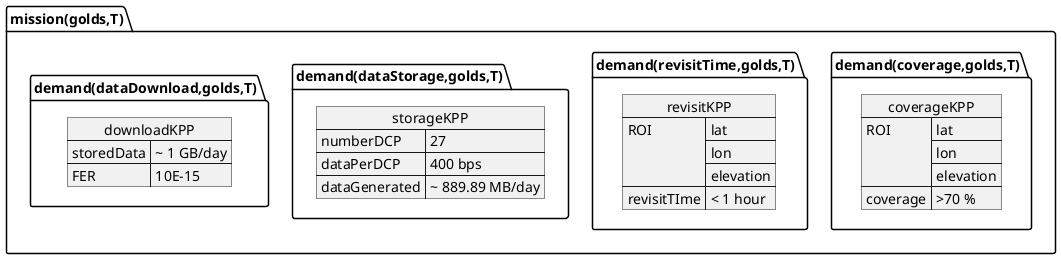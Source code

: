 @startuml modelprofile
allowmixing

package mission(golds,T) as ms {

    package demand(coverage,golds,T) {
        json coverageKPP {
            "ROI":["lat","lon","elevation"],
            "coverage":">70 %"
        }
    }
    package demand(revisitTime,golds,T) {
        json revisitKPP {
            "ROI":["lat","lon","elevation"],
            "revisitTIme":"< 1 hour"
        }
    }
    package demand(dataStorage,golds,T) {
        json storageKPP {
            "numberDCP":27,
            "dataPerDCP":"400 bps",
            "dataGenerated":"~ 889.89 MB/day"
        }
    }
    package demand(dataDownload,golds,T) {
        json downloadKPP {
            "storedData":"~ 1 GB/day",
            "FER":"10E-15"
        }
    }

}

@enduml